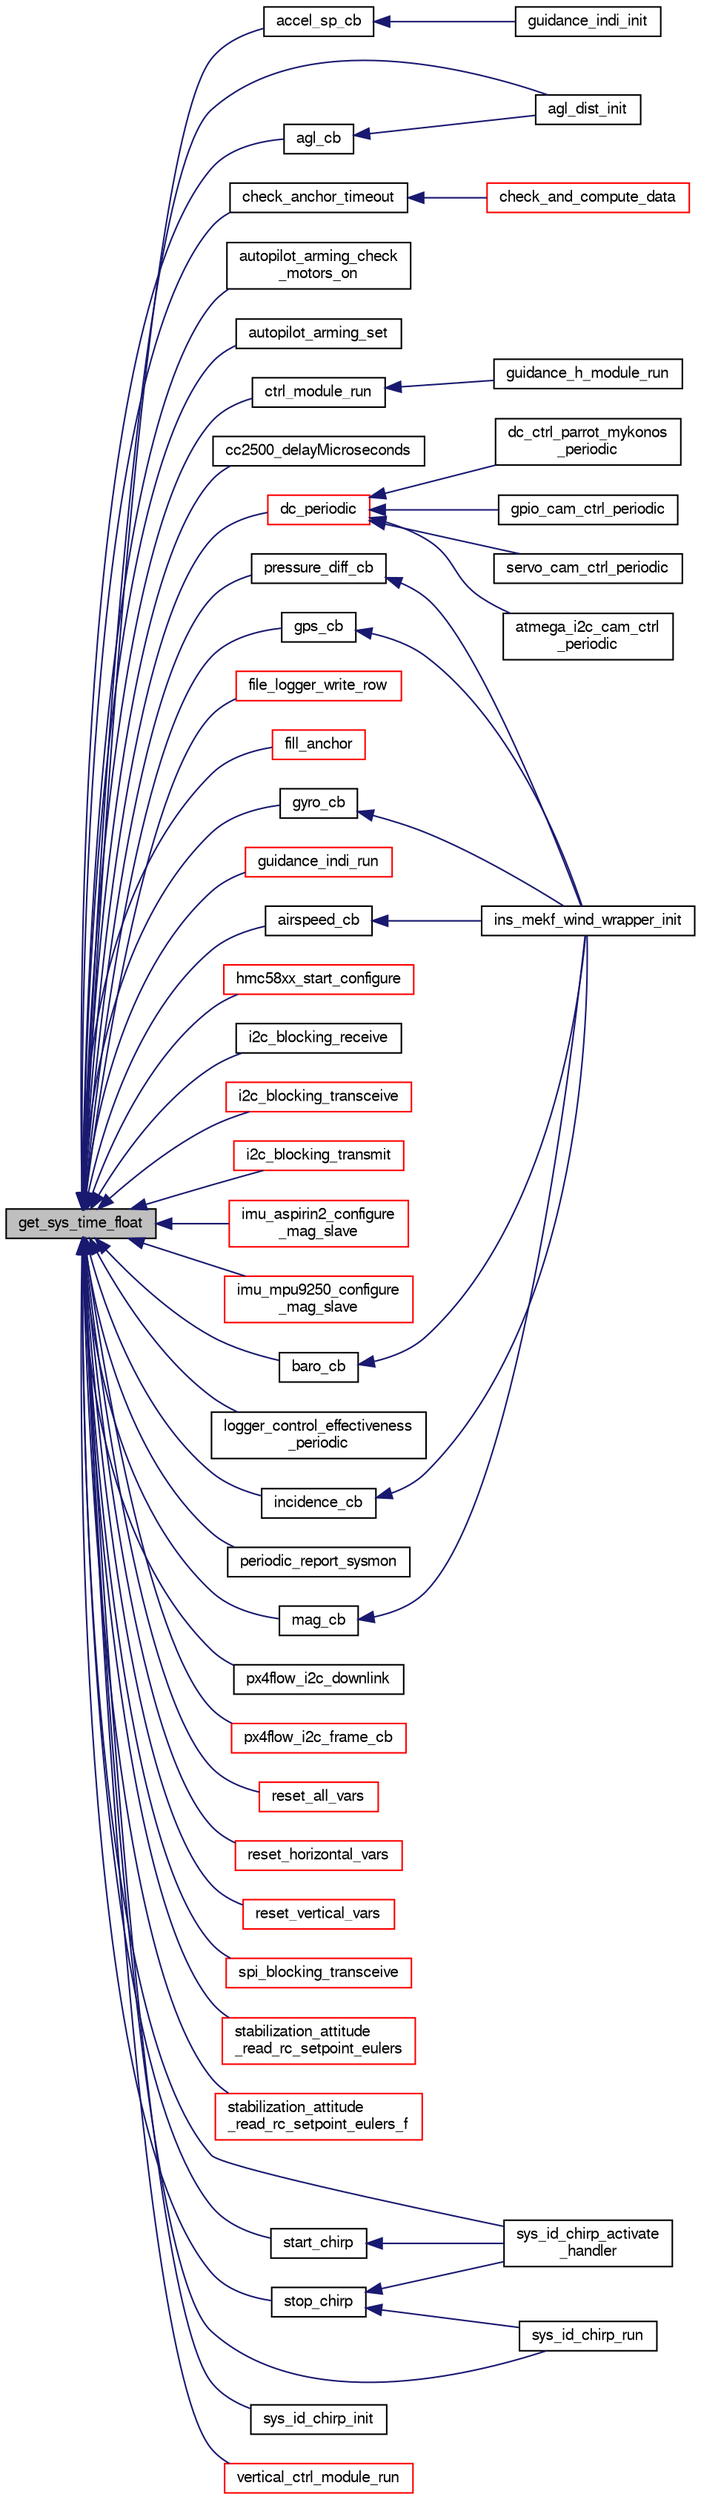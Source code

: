 digraph "get_sys_time_float"
{
  edge [fontname="FreeSans",fontsize="10",labelfontname="FreeSans",labelfontsize="10"];
  node [fontname="FreeSans",fontsize="10",shape=record];
  rankdir="LR";
  Node1 [label="get_sys_time_float",height=0.2,width=0.4,color="black", fillcolor="grey75", style="filled", fontcolor="black"];
  Node1 -> Node2 [dir="back",color="midnightblue",fontsize="10",style="solid",fontname="FreeSans"];
  Node2 [label="accel_sp_cb",height=0.2,width=0.4,color="black", fillcolor="white", style="filled",URL="$guidance__indi_8c.html#a659d41f80c61b6fcd927f5ded2b1ca55",tooltip="ABI callback that obtains the acceleration setpoint from telemetry flag: 0 -> 2D, 1 -> 3D..."];
  Node2 -> Node3 [dir="back",color="midnightblue",fontsize="10",style="solid",fontname="FreeSans"];
  Node3 [label="guidance_indi_init",height=0.2,width=0.4,color="black", fillcolor="white", style="filled",URL="$guidance__indi__hybrid_8h.html#aa1f448d3b1322b6c0bd3d84dbb5cf603",tooltip="Init function. "];
  Node1 -> Node4 [dir="back",color="midnightblue",fontsize="10",style="solid",fontname="FreeSans"];
  Node4 [label="agl_cb",height=0.2,width=0.4,color="black", fillcolor="white", style="filled",URL="$agl__dist_8c.html#a7266d71f926f1ff406cde1f6067177ac"];
  Node4 -> Node5 [dir="back",color="midnightblue",fontsize="10",style="solid",fontname="FreeSans"];
  Node5 [label="agl_dist_init",height=0.2,width=0.4,color="black", fillcolor="white", style="filled",URL="$agl__dist_8h.html#a7ef09c878f298c381d633c08533782c6"];
  Node1 -> Node5 [dir="back",color="midnightblue",fontsize="10",style="solid",fontname="FreeSans"];
  Node1 -> Node6 [dir="back",color="midnightblue",fontsize="10",style="solid",fontname="FreeSans"];
  Node6 [label="airspeed_cb",height=0.2,width=0.4,color="black", fillcolor="white", style="filled",URL="$ins__mekf__wind__wrapper_8c.html#a01f1ac7a540ba839e6b5773c93418970"];
  Node6 -> Node7 [dir="back",color="midnightblue",fontsize="10",style="solid",fontname="FreeSans"];
  Node7 [label="ins_mekf_wind_wrapper_init",height=0.2,width=0.4,color="black", fillcolor="white", style="filled",URL="$ins__mekf__wind__wrapper_8h.html#a7b3c1fefc89ec1a4ff25484626a02deb",tooltip="Init function. "];
  Node1 -> Node8 [dir="back",color="midnightblue",fontsize="10",style="solid",fontname="FreeSans"];
  Node8 [label="autopilot_arming_check\l_motors_on",height=0.2,width=0.4,color="black", fillcolor="white", style="filled",URL="$autopilot__arming__yaw_8h.html#abbbe9ccad851ff6d7ef88e298059b6ce",tooltip="State machine to check if motors should be turned ON or OFF. "];
  Node1 -> Node9 [dir="back",color="midnightblue",fontsize="10",style="solid",fontname="FreeSans"];
  Node9 [label="autopilot_arming_set",height=0.2,width=0.4,color="black", fillcolor="white", style="filled",URL="$autopilot__arming__yaw_8h.html#a644c6a09c2081595c4dbc608fd7ed163",tooltip="Update the status of the check_motors state machine. "];
  Node1 -> Node10 [dir="back",color="midnightblue",fontsize="10",style="solid",fontname="FreeSans"];
  Node10 [label="baro_cb",height=0.2,width=0.4,color="black", fillcolor="white", style="filled",URL="$ins__mekf__wind__wrapper_8c.html#a92209191a3ecc53fc4adaafd0fe82933"];
  Node10 -> Node7 [dir="back",color="midnightblue",fontsize="10",style="solid",fontname="FreeSans"];
  Node1 -> Node11 [dir="back",color="midnightblue",fontsize="10",style="solid",fontname="FreeSans"];
  Node11 [label="cc2500_delayMicroseconds",height=0.2,width=0.4,color="black", fillcolor="white", style="filled",URL="$cc2500_8c.html#ad2b7c8f0f3b97bdee0f644a2402e5116"];
  Node1 -> Node12 [dir="back",color="midnightblue",fontsize="10",style="solid",fontname="FreeSans"];
  Node12 [label="check_anchor_timeout",height=0.2,width=0.4,color="black", fillcolor="white", style="filled",URL="$dw1000__arduino_8c.html#ac69c33f1afdbddc93f4606fc40376644",tooltip="check timeout for each anchor "];
  Node12 -> Node13 [dir="back",color="midnightblue",fontsize="10",style="solid",fontname="FreeSans"];
  Node13 [label="check_and_compute_data",height=0.2,width=0.4,color="red", fillcolor="white", style="filled",URL="$dw1000__arduino_8c.html#a61ebb26ab28d54f27878ffeb87febfe9",tooltip="check new data and compute with the proper algorithm "];
  Node1 -> Node14 [dir="back",color="midnightblue",fontsize="10",style="solid",fontname="FreeSans"];
  Node14 [label="ctrl_module_run",height=0.2,width=0.4,color="black", fillcolor="white", style="filled",URL="$ctrl__windtunnel_8c.html#a246e056658d0e550e72754ab59707a78"];
  Node14 -> Node15 [dir="back",color="midnightblue",fontsize="10",style="solid",fontname="FreeSans"];
  Node15 [label="guidance_h_module_run",height=0.2,width=0.4,color="black", fillcolor="white", style="filled",URL="$ctrl__windtunnel_8c.html#a77f05df2acd1da23e187f1f3f5d5a26f"];
  Node1 -> Node16 [dir="back",color="midnightblue",fontsize="10",style="solid",fontname="FreeSans"];
  Node16 [label="dc_periodic",height=0.2,width=0.4,color="red", fillcolor="white", style="filled",URL="$dc_8h.html#a2a976ddc273dfdd99eb8638c364e9305",tooltip="periodic function "];
  Node16 -> Node17 [dir="back",color="midnightblue",fontsize="10",style="solid",fontname="FreeSans"];
  Node17 [label="atmega_i2c_cam_ctrl\l_periodic",height=0.2,width=0.4,color="black", fillcolor="white", style="filled",URL="$atmega__i2c__cam__ctrl_8h.html#aeb25c30f109ccd0c3046715e4f3df6b5"];
  Node16 -> Node18 [dir="back",color="midnightblue",fontsize="10",style="solid",fontname="FreeSans"];
  Node18 [label="dc_ctrl_parrot_mykonos\l_periodic",height=0.2,width=0.4,color="black", fillcolor="white", style="filled",URL="$dc__ctrl__parrot__mykonos_8h.html#ae52444c010f1799ff182538c5c059355"];
  Node16 -> Node19 [dir="back",color="midnightblue",fontsize="10",style="solid",fontname="FreeSans"];
  Node19 [label="gpio_cam_ctrl_periodic",height=0.2,width=0.4,color="black", fillcolor="white", style="filled",URL="$gpio__cam__ctrl_8h.html#a9ea235d04c38558097d37bc2dacdef1e",tooltip="Periodic. "];
  Node16 -> Node20 [dir="back",color="midnightblue",fontsize="10",style="solid",fontname="FreeSans"];
  Node20 [label="servo_cam_ctrl_periodic",height=0.2,width=0.4,color="black", fillcolor="white", style="filled",URL="$servo__cam__ctrl_8h.html#a8fb28d260287fc333f4d1e110a68db27"];
  Node1 -> Node21 [dir="back",color="midnightblue",fontsize="10",style="solid",fontname="FreeSans"];
  Node21 [label="file_logger_write_row",height=0.2,width=0.4,color="red", fillcolor="white", style="filled",URL="$file__logger_8c.html#a599a2b4b9cd37709060587aa8870de15",tooltip="Write CSV row Write values at this timestamp to log file. "];
  Node1 -> Node22 [dir="back",color="midnightblue",fontsize="10",style="solid",fontname="FreeSans"];
  Node22 [label="fill_anchor",height=0.2,width=0.4,color="red", fillcolor="white", style="filled",URL="$dw1000__arduino_8c.html#a22e5910d2dda664e13b958023ab6dcdc",tooltip="Utility function to fill anchor from buffer. "];
  Node1 -> Node23 [dir="back",color="midnightblue",fontsize="10",style="solid",fontname="FreeSans"];
  Node23 [label="gps_cb",height=0.2,width=0.4,color="black", fillcolor="white", style="filled",URL="$ins__mekf__wind__wrapper_8c.html#a1c1656ce80fe1f1ad49fea691164dbf8"];
  Node23 -> Node7 [dir="back",color="midnightblue",fontsize="10",style="solid",fontname="FreeSans"];
  Node1 -> Node24 [dir="back",color="midnightblue",fontsize="10",style="solid",fontname="FreeSans"];
  Node24 [label="guidance_indi_run",height=0.2,width=0.4,color="red", fillcolor="white", style="filled",URL="$guidance__indi__hybrid_8h.html#afa3b5095f6b5beadbb8662d3b3519bc9"];
  Node1 -> Node25 [dir="back",color="midnightblue",fontsize="10",style="solid",fontname="FreeSans"];
  Node25 [label="gyro_cb",height=0.2,width=0.4,color="black", fillcolor="white", style="filled",URL="$ins__mekf__wind__wrapper_8c.html#a47e1ea35fdb43af72537c6c9f38b889d",tooltip="Call ins_mekf_wind_propagate on new gyro measurements. "];
  Node25 -> Node7 [dir="back",color="midnightblue",fontsize="10",style="solid",fontname="FreeSans"];
  Node1 -> Node26 [dir="back",color="midnightblue",fontsize="10",style="solid",fontname="FreeSans"];
  Node26 [label="hmc58xx_start_configure",height=0.2,width=0.4,color="red", fillcolor="white", style="filled",URL="$hmc58xx_8h.html#a89a7b5456b1a87c83aef85779c4fc5e9"];
  Node1 -> Node27 [dir="back",color="midnightblue",fontsize="10",style="solid",fontname="FreeSans"];
  Node27 [label="i2c_blocking_receive",height=0.2,width=0.4,color="black", fillcolor="white", style="filled",URL="$group__i2c.html#ga20e1122a73affcddc3adfd904799e612",tooltip="Submit a read only transaction and wait for it to complete. "];
  Node1 -> Node28 [dir="back",color="midnightblue",fontsize="10",style="solid",fontname="FreeSans"];
  Node28 [label="i2c_blocking_transceive",height=0.2,width=0.4,color="red", fillcolor="white", style="filled",URL="$group__i2c.html#ga0666a38e1bb2dc7a6b796a404e27fef4",tooltip="Submit a write/read transaction and wait for it to complete. "];
  Node1 -> Node29 [dir="back",color="midnightblue",fontsize="10",style="solid",fontname="FreeSans"];
  Node29 [label="i2c_blocking_transmit",height=0.2,width=0.4,color="red", fillcolor="white", style="filled",URL="$group__i2c.html#gad729c07f3a162f0463cbe381f4b538d3",tooltip="Submit a write only transaction and wait for it to complete. "];
  Node1 -> Node30 [dir="back",color="midnightblue",fontsize="10",style="solid",fontname="FreeSans"];
  Node30 [label="imu_aspirin2_configure\l_mag_slave",height=0.2,width=0.4,color="red", fillcolor="white", style="filled",URL="$imu__aspirin__2__spi_8c.html#abf6960cc99c2b02c7e430f5793ba5e58",tooltip="function to configure hmc5883 mag "];
  Node1 -> Node31 [dir="back",color="midnightblue",fontsize="10",style="solid",fontname="FreeSans"];
  Node31 [label="imu_mpu9250_configure\l_mag_slave",height=0.2,width=0.4,color="red", fillcolor="white", style="filled",URL="$imu__mpu9250__spi_8c.html#a340bd2b875f16e9d9769e8b3a7922ad6",tooltip="function to configure akm8963 mag "];
  Node1 -> Node32 [dir="back",color="midnightblue",fontsize="10",style="solid",fontname="FreeSans"];
  Node32 [label="incidence_cb",height=0.2,width=0.4,color="black", fillcolor="white", style="filled",URL="$ins__mekf__wind__wrapper_8c.html#a896330e2da292c75ca65a644566050ad"];
  Node32 -> Node7 [dir="back",color="midnightblue",fontsize="10",style="solid",fontname="FreeSans"];
  Node1 -> Node33 [dir="back",color="midnightblue",fontsize="10",style="solid",fontname="FreeSans"];
  Node33 [label="logger_control_effectiveness\l_periodic",height=0.2,width=0.4,color="black", fillcolor="white", style="filled",URL="$logger__control__effectiveness_8h.html#a34e7856739170b664a5dffcef7f4e5f1",tooltip="Log the values to file. "];
  Node1 -> Node34 [dir="back",color="midnightblue",fontsize="10",style="solid",fontname="FreeSans"];
  Node34 [label="mag_cb",height=0.2,width=0.4,color="black", fillcolor="white", style="filled",URL="$ins__mekf__wind__wrapper_8c.html#a49cc1e545848b85016af530049991c02"];
  Node34 -> Node7 [dir="back",color="midnightblue",fontsize="10",style="solid",fontname="FreeSans"];
  Node1 -> Node35 [dir="back",color="midnightblue",fontsize="10",style="solid",fontname="FreeSans"];
  Node35 [label="periodic_report_sysmon",height=0.2,width=0.4,color="black", fillcolor="white", style="filled",URL="$sys__mon_8h.html#ac92d4ce59d619452e70fd3a3a53fb7a0",tooltip="Report system status. "];
  Node1 -> Node36 [dir="back",color="midnightblue",fontsize="10",style="solid",fontname="FreeSans"];
  Node36 [label="pressure_diff_cb",height=0.2,width=0.4,color="black", fillcolor="white", style="filled",URL="$ins__mekf__wind__wrapper_8c.html#ad6cfd2421f1c43be32c64ccb0ac236be"];
  Node36 -> Node7 [dir="back",color="midnightblue",fontsize="10",style="solid",fontname="FreeSans"];
  Node1 -> Node37 [dir="back",color="midnightblue",fontsize="10",style="solid",fontname="FreeSans"];
  Node37 [label="px4flow_i2c_downlink",height=0.2,width=0.4,color="black", fillcolor="white", style="filled",URL="$px4flow__i2c_8h.html#a8a7bb84368cc4ef7d1fd6e9a8d68bc81",tooltip="Downlink message for debug Copy volatile variables from the px4_i2c_frame for safety. "];
  Node1 -> Node38 [dir="back",color="midnightblue",fontsize="10",style="solid",fontname="FreeSans"];
  Node38 [label="px4flow_i2c_frame_cb",height=0.2,width=0.4,color="red", fillcolor="white", style="filled",URL="$px4flow__i2c_8c.html#ad7e1980e7d9d597a3902d1fb1bcb19b9",tooltip="Propagate optical flow information. "];
  Node1 -> Node39 [dir="back",color="midnightblue",fontsize="10",style="solid",fontname="FreeSans"];
  Node39 [label="reset_all_vars",height=0.2,width=0.4,color="red", fillcolor="white", style="filled",URL="$optical__flow__landing_8c.html#a46c9da8aa58fea58306c6a47b9f21c89",tooltip="Reset all variables: "];
  Node1 -> Node40 [dir="back",color="midnightblue",fontsize="10",style="solid",fontname="FreeSans"];
  Node40 [label="reset_horizontal_vars",height=0.2,width=0.4,color="red", fillcolor="white", style="filled",URL="$optical__flow__hover_8c.html#a043924ff94b6679387ad01bd10786087",tooltip="Reset all horizontal variables: "];
  Node1 -> Node41 [dir="back",color="midnightblue",fontsize="10",style="solid",fontname="FreeSans"];
  Node41 [label="reset_vertical_vars",height=0.2,width=0.4,color="red", fillcolor="white", style="filled",URL="$optical__flow__hover_8c.html#aa1f1ab30f74e185f0cc6c922cb0e2354",tooltip="Reset all vertical variables: "];
  Node1 -> Node42 [dir="back",color="midnightblue",fontsize="10",style="solid",fontname="FreeSans"];
  Node42 [label="spi_blocking_transceive",height=0.2,width=0.4,color="red", fillcolor="white", style="filled",URL="$group__spi.html#ga66e55e817c63768ac9910dc6f7cc9447",tooltip="Perform a spi transaction (blocking). "];
  Node1 -> Node43 [dir="back",color="midnightblue",fontsize="10",style="solid",fontname="FreeSans"];
  Node43 [label="stabilization_attitude\l_read_rc_setpoint_eulers",height=0.2,width=0.4,color="red", fillcolor="white", style="filled",URL="$stabilization__attitude__rc__setpoint_8h.html#a03c89c0dcb17fa02d3caabf86acf82bc",tooltip="Read attitude setpoint from RC as euler angles. "];
  Node1 -> Node44 [dir="back",color="midnightblue",fontsize="10",style="solid",fontname="FreeSans"];
  Node44 [label="stabilization_attitude\l_read_rc_setpoint_eulers_f",height=0.2,width=0.4,color="red", fillcolor="white", style="filled",URL="$stabilization__attitude__rc__setpoint_8h.html#af0d1b8fcfd61727710cae059e8581fb1"];
  Node1 -> Node45 [dir="back",color="midnightblue",fontsize="10",style="solid",fontname="FreeSans"];
  Node45 [label="start_chirp",height=0.2,width=0.4,color="black", fillcolor="white", style="filled",URL="$sys__id__chirp_8c.html#adcb98efd2f03586518ffbb29f2d24100"];
  Node45 -> Node46 [dir="back",color="midnightblue",fontsize="10",style="solid",fontname="FreeSans"];
  Node46 [label="sys_id_chirp_activate\l_handler",height=0.2,width=0.4,color="black", fillcolor="white", style="filled",URL="$sys__id__chirp_8h.html#a5231f5464d0fb971765403cf0660e84b"];
  Node1 -> Node47 [dir="back",color="midnightblue",fontsize="10",style="solid",fontname="FreeSans"];
  Node47 [label="stop_chirp",height=0.2,width=0.4,color="black", fillcolor="white", style="filled",URL="$sys__id__chirp_8c.html#a97959e77b226051e613b196f0cf9f7e7"];
  Node47 -> Node46 [dir="back",color="midnightblue",fontsize="10",style="solid",fontname="FreeSans"];
  Node47 -> Node48 [dir="back",color="midnightblue",fontsize="10",style="solid",fontname="FreeSans"];
  Node48 [label="sys_id_chirp_run",height=0.2,width=0.4,color="black", fillcolor="white", style="filled",URL="$sys__id__chirp_8h.html#a7a6c12c89f553927efebc882475406ac"];
  Node1 -> Node46 [dir="back",color="midnightblue",fontsize="10",style="solid",fontname="FreeSans"];
  Node1 -> Node49 [dir="back",color="midnightblue",fontsize="10",style="solid",fontname="FreeSans"];
  Node49 [label="sys_id_chirp_init",height=0.2,width=0.4,color="black", fillcolor="white", style="filled",URL="$sys__id__chirp_8h.html#aecab88b97c35be3430f78b20150b0733"];
  Node1 -> Node48 [dir="back",color="midnightblue",fontsize="10",style="solid",fontname="FreeSans"];
  Node1 -> Node50 [dir="back",color="midnightblue",fontsize="10",style="solid",fontname="FreeSans"];
  Node50 [label="vertical_ctrl_module_run",height=0.2,width=0.4,color="red", fillcolor="white", style="filled",URL="$optical__flow__landing_8c.html#a9628e4f2b9a046bb7ff80c208ab85daa",tooltip="Run the optical flow landing module. "];
}
